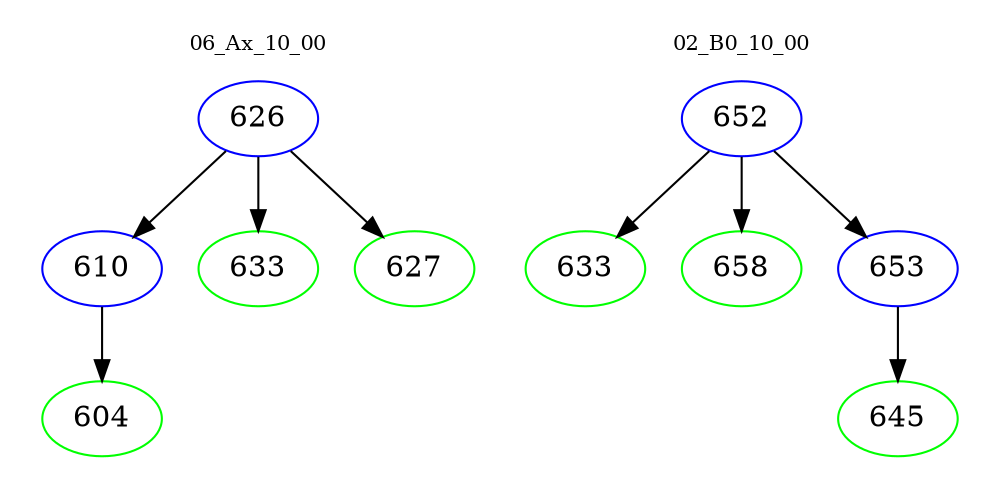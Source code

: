 digraph{
subgraph cluster_0 {
color = white
label = "06_Ax_10_00";
fontsize=10;
T0_626 [label="626", color="blue"]
T0_626 -> T0_610 [color="black"]
T0_610 [label="610", color="blue"]
T0_610 -> T0_604 [color="black"]
T0_604 [label="604", color="green"]
T0_626 -> T0_633 [color="black"]
T0_633 [label="633", color="green"]
T0_626 -> T0_627 [color="black"]
T0_627 [label="627", color="green"]
}
subgraph cluster_1 {
color = white
label = "02_B0_10_00";
fontsize=10;
T1_652 [label="652", color="blue"]
T1_652 -> T1_633 [color="black"]
T1_633 [label="633", color="green"]
T1_652 -> T1_658 [color="black"]
T1_658 [label="658", color="green"]
T1_652 -> T1_653 [color="black"]
T1_653 [label="653", color="blue"]
T1_653 -> T1_645 [color="black"]
T1_645 [label="645", color="green"]
}
}
